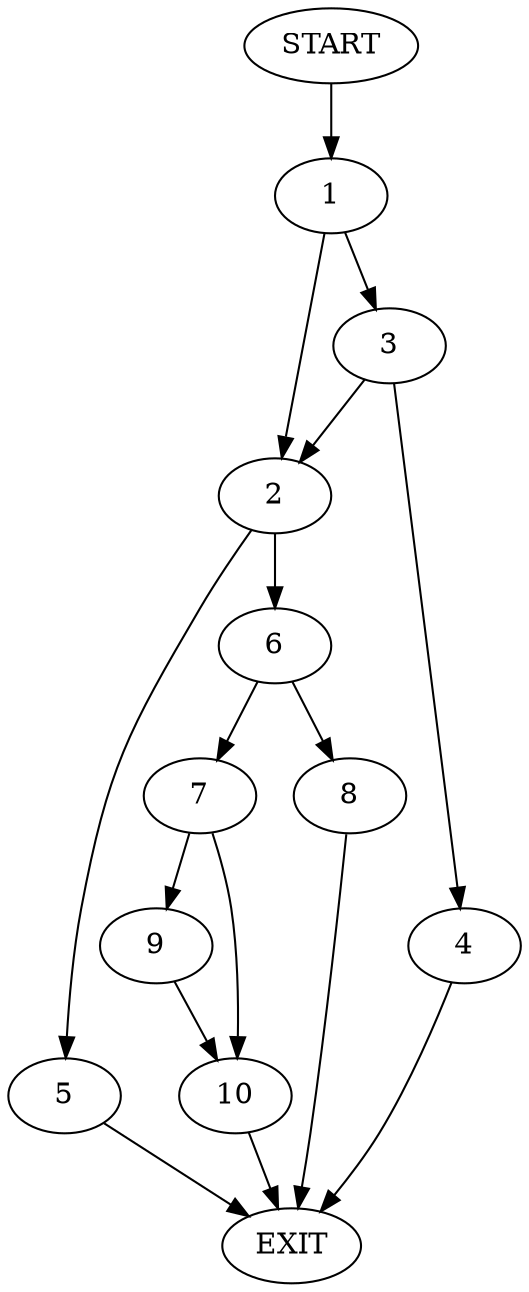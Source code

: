 digraph {
0 [label="START"]
11 [label="EXIT"]
0 -> 1
1 -> 2
1 -> 3
3 -> 2
3 -> 4
2 -> 5
2 -> 6
4 -> 11
5 -> 11
6 -> 7
6 -> 8
7 -> 9
7 -> 10
8 -> 11
10 -> 11
9 -> 10
}
